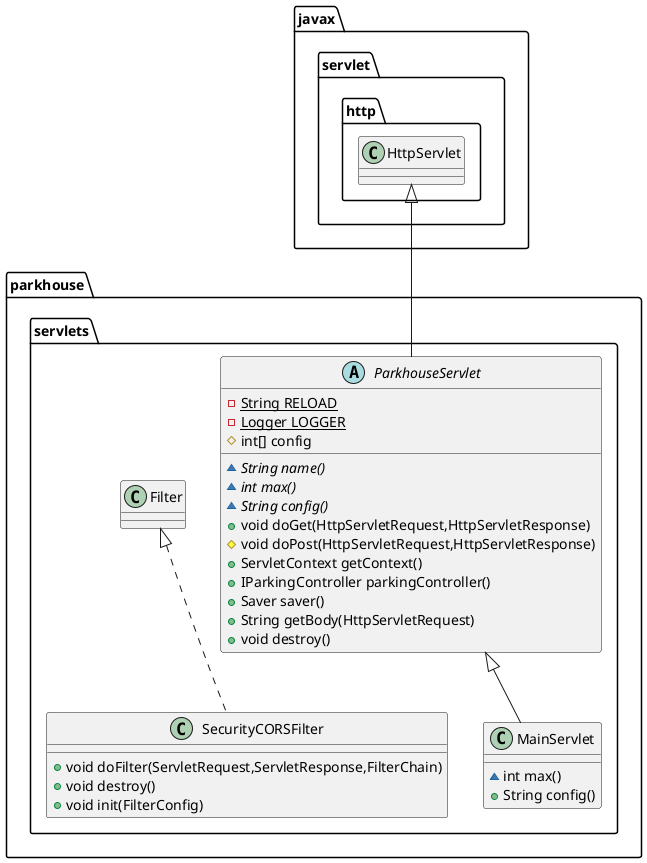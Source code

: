 @startuml
abstract class parkhouse.servlets.ParkhouseServlet {
- {static} String RELOAD
- {static} Logger LOGGER
# int[] config
~ {abstract}String name()
~ {abstract}int max()
~ {abstract}String config()
+ void doGet(HttpServletRequest,HttpServletResponse)
# void doPost(HttpServletRequest,HttpServletResponse)
+ ServletContext getContext()
+ IParkingController parkingController()
+ Saver saver()
+ String getBody(HttpServletRequest)
+ void destroy()
}
class parkhouse.servlets.SecurityCORSFilter {
+ void doFilter(ServletRequest,ServletResponse,FilterChain)
+ void destroy()
+ void init(FilterConfig)
}
class parkhouse.servlets.MainServlet {
~ int max()
+ String config()
}


javax.servlet.http.HttpServlet <|-- parkhouse.servlets.ParkhouseServlet
parkhouse.servlets.Filter <|.. parkhouse.servlets.SecurityCORSFilter
parkhouse.servlets.ParkhouseServlet <|-- parkhouse.servlets.MainServlet
@enduml
